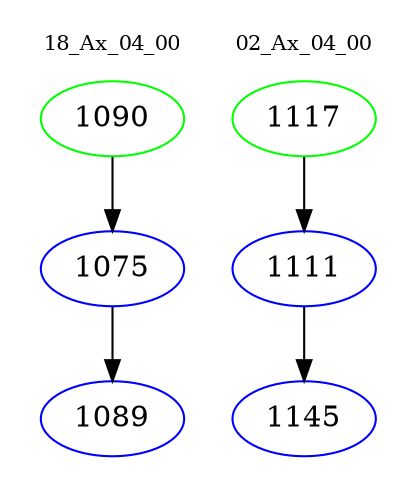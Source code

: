digraph{
subgraph cluster_0 {
color = white
label = "18_Ax_04_00";
fontsize=10;
T0_1090 [label="1090", color="green"]
T0_1090 -> T0_1075 [color="black"]
T0_1075 [label="1075", color="blue"]
T0_1075 -> T0_1089 [color="black"]
T0_1089 [label="1089", color="blue"]
}
subgraph cluster_1 {
color = white
label = "02_Ax_04_00";
fontsize=10;
T1_1117 [label="1117", color="green"]
T1_1117 -> T1_1111 [color="black"]
T1_1111 [label="1111", color="blue"]
T1_1111 -> T1_1145 [color="black"]
T1_1145 [label="1145", color="blue"]
}
}
